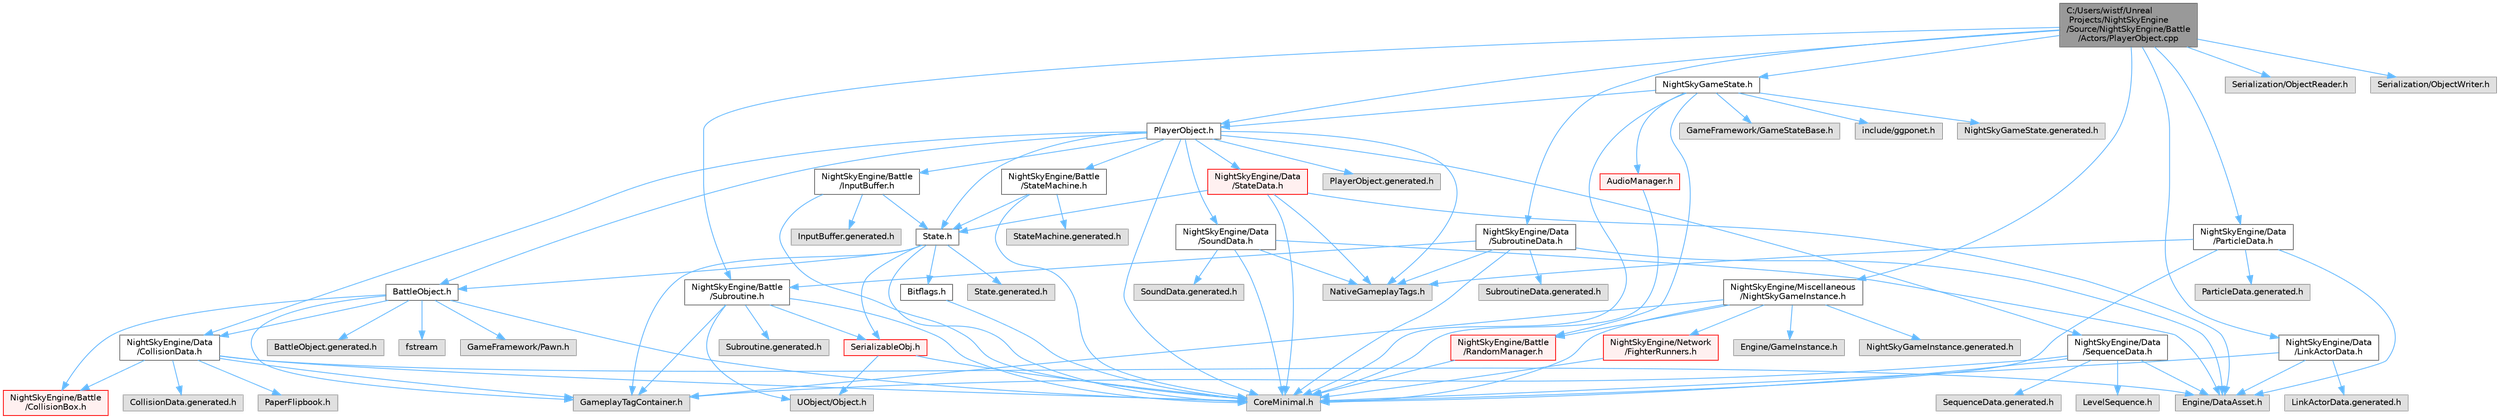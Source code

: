 digraph "C:/Users/wistf/Unreal Projects/NightSkyEngine/Source/NightSkyEngine/Battle/Actors/PlayerObject.cpp"
{
 // LATEX_PDF_SIZE
  bgcolor="transparent";
  edge [fontname=Helvetica,fontsize=10,labelfontname=Helvetica,labelfontsize=10];
  node [fontname=Helvetica,fontsize=10,shape=box,height=0.2,width=0.4];
  Node1 [id="Node000001",label="C:/Users/wistf/Unreal\l Projects/NightSkyEngine\l/Source/NightSkyEngine/Battle\l/Actors/PlayerObject.cpp",height=0.2,width=0.4,color="gray40", fillcolor="grey60", style="filled", fontcolor="black",tooltip=" "];
  Node1 -> Node2 [id="edge1_Node000001_Node000002",color="steelblue1",style="solid",tooltip=" "];
  Node2 [id="Node000002",label="PlayerObject.h",height=0.2,width=0.4,color="grey40", fillcolor="white", style="filled",URL="$_player_object_8h.html",tooltip=" "];
  Node2 -> Node3 [id="edge2_Node000002_Node000003",color="steelblue1",style="solid",tooltip=" "];
  Node3 [id="Node000003",label="CoreMinimal.h",height=0.2,width=0.4,color="grey60", fillcolor="#E0E0E0", style="filled",tooltip=" "];
  Node2 -> Node4 [id="edge3_Node000002_Node000004",color="steelblue1",style="solid",tooltip=" "];
  Node4 [id="Node000004",label="BattleObject.h",height=0.2,width=0.4,color="grey40", fillcolor="white", style="filled",URL="$_battle_object_8h.html",tooltip=" "];
  Node4 -> Node5 [id="edge4_Node000004_Node000005",color="steelblue1",style="solid",tooltip=" "];
  Node5 [id="Node000005",label="fstream",height=0.2,width=0.4,color="grey60", fillcolor="#E0E0E0", style="filled",tooltip=" "];
  Node4 -> Node3 [id="edge5_Node000004_Node000003",color="steelblue1",style="solid",tooltip=" "];
  Node4 -> Node6 [id="edge6_Node000004_Node000006",color="steelblue1",style="solid",tooltip=" "];
  Node6 [id="Node000006",label="GameplayTagContainer.h",height=0.2,width=0.4,color="grey60", fillcolor="#E0E0E0", style="filled",tooltip=" "];
  Node4 -> Node7 [id="edge7_Node000004_Node000007",color="steelblue1",style="solid",tooltip=" "];
  Node7 [id="Node000007",label="GameFramework/Pawn.h",height=0.2,width=0.4,color="grey60", fillcolor="#E0E0E0", style="filled",tooltip=" "];
  Node4 -> Node8 [id="edge8_Node000004_Node000008",color="steelblue1",style="solid",tooltip=" "];
  Node8 [id="Node000008",label="NightSkyEngine/Battle\l/CollisionBox.h",height=0.2,width=0.4,color="red", fillcolor="#FFF0F0", style="filled",URL="$_collision_box_8h.html",tooltip=" "];
  Node4 -> Node11 [id="edge9_Node000004_Node000011",color="steelblue1",style="solid",tooltip=" "];
  Node11 [id="Node000011",label="NightSkyEngine/Data\l/CollisionData.h",height=0.2,width=0.4,color="grey40", fillcolor="white", style="filled",URL="$_collision_data_8h.html",tooltip=" "];
  Node11 -> Node3 [id="edge10_Node000011_Node000003",color="steelblue1",style="solid",tooltip=" "];
  Node11 -> Node12 [id="edge11_Node000011_Node000012",color="steelblue1",style="solid",tooltip=" "];
  Node12 [id="Node000012",label="Engine/DataAsset.h",height=0.2,width=0.4,color="grey60", fillcolor="#E0E0E0", style="filled",tooltip=" "];
  Node11 -> Node6 [id="edge12_Node000011_Node000006",color="steelblue1",style="solid",tooltip=" "];
  Node11 -> Node13 [id="edge13_Node000011_Node000013",color="steelblue1",style="solid",tooltip=" "];
  Node13 [id="Node000013",label="PaperFlipbook.h",height=0.2,width=0.4,color="grey60", fillcolor="#E0E0E0", style="filled",tooltip=" "];
  Node11 -> Node8 [id="edge14_Node000011_Node000008",color="steelblue1",style="solid",tooltip=" "];
  Node11 -> Node14 [id="edge15_Node000011_Node000014",color="steelblue1",style="solid",tooltip=" "];
  Node14 [id="Node000014",label="CollisionData.generated.h",height=0.2,width=0.4,color="grey60", fillcolor="#E0E0E0", style="filled",tooltip=" "];
  Node4 -> Node15 [id="edge16_Node000004_Node000015",color="steelblue1",style="solid",tooltip=" "];
  Node15 [id="Node000015",label="BattleObject.generated.h",height=0.2,width=0.4,color="grey60", fillcolor="#E0E0E0", style="filled",tooltip=" "];
  Node2 -> Node16 [id="edge17_Node000002_Node000016",color="steelblue1",style="solid",tooltip=" "];
  Node16 [id="Node000016",label="NativeGameplayTags.h",height=0.2,width=0.4,color="grey60", fillcolor="#E0E0E0", style="filled",tooltip=" "];
  Node2 -> Node17 [id="edge18_Node000002_Node000017",color="steelblue1",style="solid",tooltip=" "];
  Node17 [id="Node000017",label="NightSkyEngine/Battle\l/InputBuffer.h",height=0.2,width=0.4,color="grey40", fillcolor="white", style="filled",URL="$_input_buffer_8h.html",tooltip=" "];
  Node17 -> Node3 [id="edge19_Node000017_Node000003",color="steelblue1",style="solid",tooltip=" "];
  Node17 -> Node18 [id="edge20_Node000017_Node000018",color="steelblue1",style="solid",tooltip=" "];
  Node18 [id="Node000018",label="State.h",height=0.2,width=0.4,color="grey40", fillcolor="white", style="filled",URL="$_state_8h.html",tooltip=" "];
  Node18 -> Node3 [id="edge21_Node000018_Node000003",color="steelblue1",style="solid",tooltip=" "];
  Node18 -> Node19 [id="edge22_Node000018_Node000019",color="steelblue1",style="solid",tooltip=" "];
  Node19 [id="Node000019",label="Bitflags.h",height=0.2,width=0.4,color="grey40", fillcolor="white", style="filled",URL="$_bitflags_8h.html",tooltip=" "];
  Node19 -> Node3 [id="edge23_Node000019_Node000003",color="steelblue1",style="solid",tooltip=" "];
  Node18 -> Node6 [id="edge24_Node000018_Node000006",color="steelblue1",style="solid",tooltip=" "];
  Node18 -> Node20 [id="edge25_Node000018_Node000020",color="steelblue1",style="solid",tooltip=" "];
  Node20 [id="Node000020",label="SerializableObj.h",height=0.2,width=0.4,color="red", fillcolor="#FFF0F0", style="filled",URL="$_serializable_obj_8h.html",tooltip=" "];
  Node20 -> Node3 [id="edge26_Node000020_Node000003",color="steelblue1",style="solid",tooltip=" "];
  Node20 -> Node21 [id="edge27_Node000020_Node000021",color="steelblue1",style="solid",tooltip=" "];
  Node21 [id="Node000021",label="UObject/Object.h",height=0.2,width=0.4,color="grey60", fillcolor="#E0E0E0", style="filled",tooltip=" "];
  Node18 -> Node4 [id="edge28_Node000018_Node000004",color="steelblue1",style="solid",tooltip=" "];
  Node18 -> Node23 [id="edge29_Node000018_Node000023",color="steelblue1",style="solid",tooltip=" "];
  Node23 [id="Node000023",label="State.generated.h",height=0.2,width=0.4,color="grey60", fillcolor="#E0E0E0", style="filled",tooltip=" "];
  Node17 -> Node24 [id="edge30_Node000017_Node000024",color="steelblue1",style="solid",tooltip=" "];
  Node24 [id="Node000024",label="InputBuffer.generated.h",height=0.2,width=0.4,color="grey60", fillcolor="#E0E0E0", style="filled",tooltip=" "];
  Node2 -> Node18 [id="edge31_Node000002_Node000018",color="steelblue1",style="solid",tooltip=" "];
  Node2 -> Node25 [id="edge32_Node000002_Node000025",color="steelblue1",style="solid",tooltip=" "];
  Node25 [id="Node000025",label="NightSkyEngine/Battle\l/StateMachine.h",height=0.2,width=0.4,color="grey40", fillcolor="white", style="filled",URL="$_state_machine_8h.html",tooltip=" "];
  Node25 -> Node3 [id="edge33_Node000025_Node000003",color="steelblue1",style="solid",tooltip=" "];
  Node25 -> Node18 [id="edge34_Node000025_Node000018",color="steelblue1",style="solid",tooltip=" "];
  Node25 -> Node26 [id="edge35_Node000025_Node000026",color="steelblue1",style="solid",tooltip=" "];
  Node26 [id="Node000026",label="StateMachine.generated.h",height=0.2,width=0.4,color="grey60", fillcolor="#E0E0E0", style="filled",tooltip=" "];
  Node2 -> Node11 [id="edge36_Node000002_Node000011",color="steelblue1",style="solid",tooltip=" "];
  Node2 -> Node27 [id="edge37_Node000002_Node000027",color="steelblue1",style="solid",tooltip=" "];
  Node27 [id="Node000027",label="NightSkyEngine/Data\l/SequenceData.h",height=0.2,width=0.4,color="grey40", fillcolor="white", style="filled",URL="$_sequence_data_8h.html",tooltip=" "];
  Node27 -> Node3 [id="edge38_Node000027_Node000003",color="steelblue1",style="solid",tooltip=" "];
  Node27 -> Node6 [id="edge39_Node000027_Node000006",color="steelblue1",style="solid",tooltip=" "];
  Node27 -> Node12 [id="edge40_Node000027_Node000012",color="steelblue1",style="solid",tooltip=" "];
  Node27 -> Node28 [id="edge41_Node000027_Node000028",color="steelblue1",style="solid",tooltip=" "];
  Node28 [id="Node000028",label="LevelSequence.h",height=0.2,width=0.4,color="grey60", fillcolor="#E0E0E0", style="filled",tooltip=" "];
  Node27 -> Node29 [id="edge42_Node000027_Node000029",color="steelblue1",style="solid",tooltip=" "];
  Node29 [id="Node000029",label="SequenceData.generated.h",height=0.2,width=0.4,color="grey60", fillcolor="#E0E0E0", style="filled",tooltip=" "];
  Node2 -> Node30 [id="edge43_Node000002_Node000030",color="steelblue1",style="solid",tooltip=" "];
  Node30 [id="Node000030",label="NightSkyEngine/Data\l/SoundData.h",height=0.2,width=0.4,color="grey40", fillcolor="white", style="filled",URL="$_sound_data_8h.html",tooltip=" "];
  Node30 -> Node3 [id="edge44_Node000030_Node000003",color="steelblue1",style="solid",tooltip=" "];
  Node30 -> Node16 [id="edge45_Node000030_Node000016",color="steelblue1",style="solid",tooltip=" "];
  Node30 -> Node12 [id="edge46_Node000030_Node000012",color="steelblue1",style="solid",tooltip=" "];
  Node30 -> Node31 [id="edge47_Node000030_Node000031",color="steelblue1",style="solid",tooltip=" "];
  Node31 [id="Node000031",label="SoundData.generated.h",height=0.2,width=0.4,color="grey60", fillcolor="#E0E0E0", style="filled",tooltip=" "];
  Node2 -> Node32 [id="edge48_Node000002_Node000032",color="steelblue1",style="solid",tooltip=" "];
  Node32 [id="Node000032",label="NightSkyEngine/Data\l/StateData.h",height=0.2,width=0.4,color="red", fillcolor="#FFF0F0", style="filled",URL="$_state_data_8h.html",tooltip=" "];
  Node32 -> Node3 [id="edge49_Node000032_Node000003",color="steelblue1",style="solid",tooltip=" "];
  Node32 -> Node16 [id="edge50_Node000032_Node000016",color="steelblue1",style="solid",tooltip=" "];
  Node32 -> Node12 [id="edge51_Node000032_Node000012",color="steelblue1",style="solid",tooltip=" "];
  Node32 -> Node18 [id="edge52_Node000032_Node000018",color="steelblue1",style="solid",tooltip=" "];
  Node2 -> Node34 [id="edge53_Node000002_Node000034",color="steelblue1",style="solid",tooltip=" "];
  Node34 [id="Node000034",label="PlayerObject.generated.h",height=0.2,width=0.4,color="grey60", fillcolor="#E0E0E0", style="filled",tooltip=" "];
  Node1 -> Node35 [id="edge54_Node000001_Node000035",color="steelblue1",style="solid",tooltip=" "];
  Node35 [id="Node000035",label="NightSkyGameState.h",height=0.2,width=0.4,color="grey40", fillcolor="white", style="filled",URL="$_night_sky_game_state_8h.html",tooltip=" "];
  Node35 -> Node3 [id="edge55_Node000035_Node000003",color="steelblue1",style="solid",tooltip=" "];
  Node35 -> Node36 [id="edge56_Node000035_Node000036",color="steelblue1",style="solid",tooltip=" "];
  Node36 [id="Node000036",label="AudioManager.h",height=0.2,width=0.4,color="red", fillcolor="#FFF0F0", style="filled",URL="$_audio_manager_8h.html",tooltip=" "];
  Node36 -> Node3 [id="edge57_Node000036_Node000003",color="steelblue1",style="solid",tooltip=" "];
  Node35 -> Node2 [id="edge58_Node000035_Node000002",color="steelblue1",style="solid",tooltip=" "];
  Node35 -> Node39 [id="edge59_Node000035_Node000039",color="steelblue1",style="solid",tooltip=" "];
  Node39 [id="Node000039",label="GameFramework/GameStateBase.h",height=0.2,width=0.4,color="grey60", fillcolor="#E0E0E0", style="filled",tooltip=" "];
  Node35 -> Node40 [id="edge60_Node000035_Node000040",color="steelblue1",style="solid",tooltip=" "];
  Node40 [id="Node000040",label="include/ggponet.h",height=0.2,width=0.4,color="grey60", fillcolor="#E0E0E0", style="filled",tooltip=" "];
  Node35 -> Node41 [id="edge61_Node000035_Node000041",color="steelblue1",style="solid",tooltip=" "];
  Node41 [id="Node000041",label="NightSkyEngine/Battle\l/RandomManager.h",height=0.2,width=0.4,color="red", fillcolor="#FFF0F0", style="filled",URL="$_random_manager_8h.html",tooltip=" "];
  Node41 -> Node3 [id="edge62_Node000041_Node000003",color="steelblue1",style="solid",tooltip=" "];
  Node35 -> Node43 [id="edge63_Node000035_Node000043",color="steelblue1",style="solid",tooltip=" "];
  Node43 [id="Node000043",label="NightSkyGameState.generated.h",height=0.2,width=0.4,color="grey60", fillcolor="#E0E0E0", style="filled",tooltip=" "];
  Node1 -> Node44 [id="edge64_Node000001_Node000044",color="steelblue1",style="solid",tooltip=" "];
  Node44 [id="Node000044",label="NightSkyEngine/Battle\l/Subroutine.h",height=0.2,width=0.4,color="grey40", fillcolor="white", style="filled",URL="$_subroutine_8h.html",tooltip=" "];
  Node44 -> Node3 [id="edge65_Node000044_Node000003",color="steelblue1",style="solid",tooltip=" "];
  Node44 -> Node6 [id="edge66_Node000044_Node000006",color="steelblue1",style="solid",tooltip=" "];
  Node44 -> Node20 [id="edge67_Node000044_Node000020",color="steelblue1",style="solid",tooltip=" "];
  Node44 -> Node21 [id="edge68_Node000044_Node000021",color="steelblue1",style="solid",tooltip=" "];
  Node44 -> Node45 [id="edge69_Node000044_Node000045",color="steelblue1",style="solid",tooltip=" "];
  Node45 [id="Node000045",label="Subroutine.generated.h",height=0.2,width=0.4,color="grey60", fillcolor="#E0E0E0", style="filled",tooltip=" "];
  Node1 -> Node46 [id="edge70_Node000001_Node000046",color="steelblue1",style="solid",tooltip=" "];
  Node46 [id="Node000046",label="NightSkyEngine/Data\l/LinkActorData.h",height=0.2,width=0.4,color="grey40", fillcolor="white", style="filled",URL="$_link_actor_data_8h.html",tooltip=" "];
  Node46 -> Node3 [id="edge71_Node000046_Node000003",color="steelblue1",style="solid",tooltip=" "];
  Node46 -> Node12 [id="edge72_Node000046_Node000012",color="steelblue1",style="solid",tooltip=" "];
  Node46 -> Node47 [id="edge73_Node000046_Node000047",color="steelblue1",style="solid",tooltip=" "];
  Node47 [id="Node000047",label="LinkActorData.generated.h",height=0.2,width=0.4,color="grey60", fillcolor="#E0E0E0", style="filled",tooltip=" "];
  Node1 -> Node48 [id="edge74_Node000001_Node000048",color="steelblue1",style="solid",tooltip=" "];
  Node48 [id="Node000048",label="NightSkyEngine/Data\l/ParticleData.h",height=0.2,width=0.4,color="grey40", fillcolor="white", style="filled",URL="$_particle_data_8h.html",tooltip=" "];
  Node48 -> Node3 [id="edge75_Node000048_Node000003",color="steelblue1",style="solid",tooltip=" "];
  Node48 -> Node16 [id="edge76_Node000048_Node000016",color="steelblue1",style="solid",tooltip=" "];
  Node48 -> Node12 [id="edge77_Node000048_Node000012",color="steelblue1",style="solid",tooltip=" "];
  Node48 -> Node49 [id="edge78_Node000048_Node000049",color="steelblue1",style="solid",tooltip=" "];
  Node49 [id="Node000049",label="ParticleData.generated.h",height=0.2,width=0.4,color="grey60", fillcolor="#E0E0E0", style="filled",tooltip=" "];
  Node1 -> Node50 [id="edge79_Node000001_Node000050",color="steelblue1",style="solid",tooltip=" "];
  Node50 [id="Node000050",label="NightSkyEngine/Data\l/SubroutineData.h",height=0.2,width=0.4,color="grey40", fillcolor="white", style="filled",URL="$_subroutine_data_8h.html",tooltip=" "];
  Node50 -> Node3 [id="edge80_Node000050_Node000003",color="steelblue1",style="solid",tooltip=" "];
  Node50 -> Node16 [id="edge81_Node000050_Node000016",color="steelblue1",style="solid",tooltip=" "];
  Node50 -> Node12 [id="edge82_Node000050_Node000012",color="steelblue1",style="solid",tooltip=" "];
  Node50 -> Node44 [id="edge83_Node000050_Node000044",color="steelblue1",style="solid",tooltip=" "];
  Node50 -> Node51 [id="edge84_Node000050_Node000051",color="steelblue1",style="solid",tooltip=" "];
  Node51 [id="Node000051",label="SubroutineData.generated.h",height=0.2,width=0.4,color="grey60", fillcolor="#E0E0E0", style="filled",tooltip=" "];
  Node1 -> Node52 [id="edge85_Node000001_Node000052",color="steelblue1",style="solid",tooltip=" "];
  Node52 [id="Node000052",label="NightSkyEngine/Miscellaneous\l/NightSkyGameInstance.h",height=0.2,width=0.4,color="grey40", fillcolor="white", style="filled",URL="$_night_sky_game_instance_8h.html",tooltip=" "];
  Node52 -> Node3 [id="edge86_Node000052_Node000003",color="steelblue1",style="solid",tooltip=" "];
  Node52 -> Node53 [id="edge87_Node000052_Node000053",color="steelblue1",style="solid",tooltip=" "];
  Node53 [id="Node000053",label="NightSkyEngine/Network\l/FighterRunners.h",height=0.2,width=0.4,color="red", fillcolor="#FFF0F0", style="filled",URL="$_fighter_runners_8h.html",tooltip=" "];
  Node53 -> Node3 [id="edge88_Node000053_Node000003",color="steelblue1",style="solid",tooltip=" "];
  Node52 -> Node6 [id="edge89_Node000052_Node000006",color="steelblue1",style="solid",tooltip=" "];
  Node52 -> Node41 [id="edge90_Node000052_Node000041",color="steelblue1",style="solid",tooltip=" "];
  Node52 -> Node55 [id="edge91_Node000052_Node000055",color="steelblue1",style="solid",tooltip=" "];
  Node55 [id="Node000055",label="Engine/GameInstance.h",height=0.2,width=0.4,color="grey60", fillcolor="#E0E0E0", style="filled",tooltip=" "];
  Node52 -> Node56 [id="edge92_Node000052_Node000056",color="steelblue1",style="solid",tooltip=" "];
  Node56 [id="Node000056",label="NightSkyGameInstance.generated.h",height=0.2,width=0.4,color="grey60", fillcolor="#E0E0E0", style="filled",tooltip=" "];
  Node1 -> Node57 [id="edge93_Node000001_Node000057",color="steelblue1",style="solid",tooltip=" "];
  Node57 [id="Node000057",label="Serialization/ObjectReader.h",height=0.2,width=0.4,color="grey60", fillcolor="#E0E0E0", style="filled",tooltip=" "];
  Node1 -> Node58 [id="edge94_Node000001_Node000058",color="steelblue1",style="solid",tooltip=" "];
  Node58 [id="Node000058",label="Serialization/ObjectWriter.h",height=0.2,width=0.4,color="grey60", fillcolor="#E0E0E0", style="filled",tooltip=" "];
}
